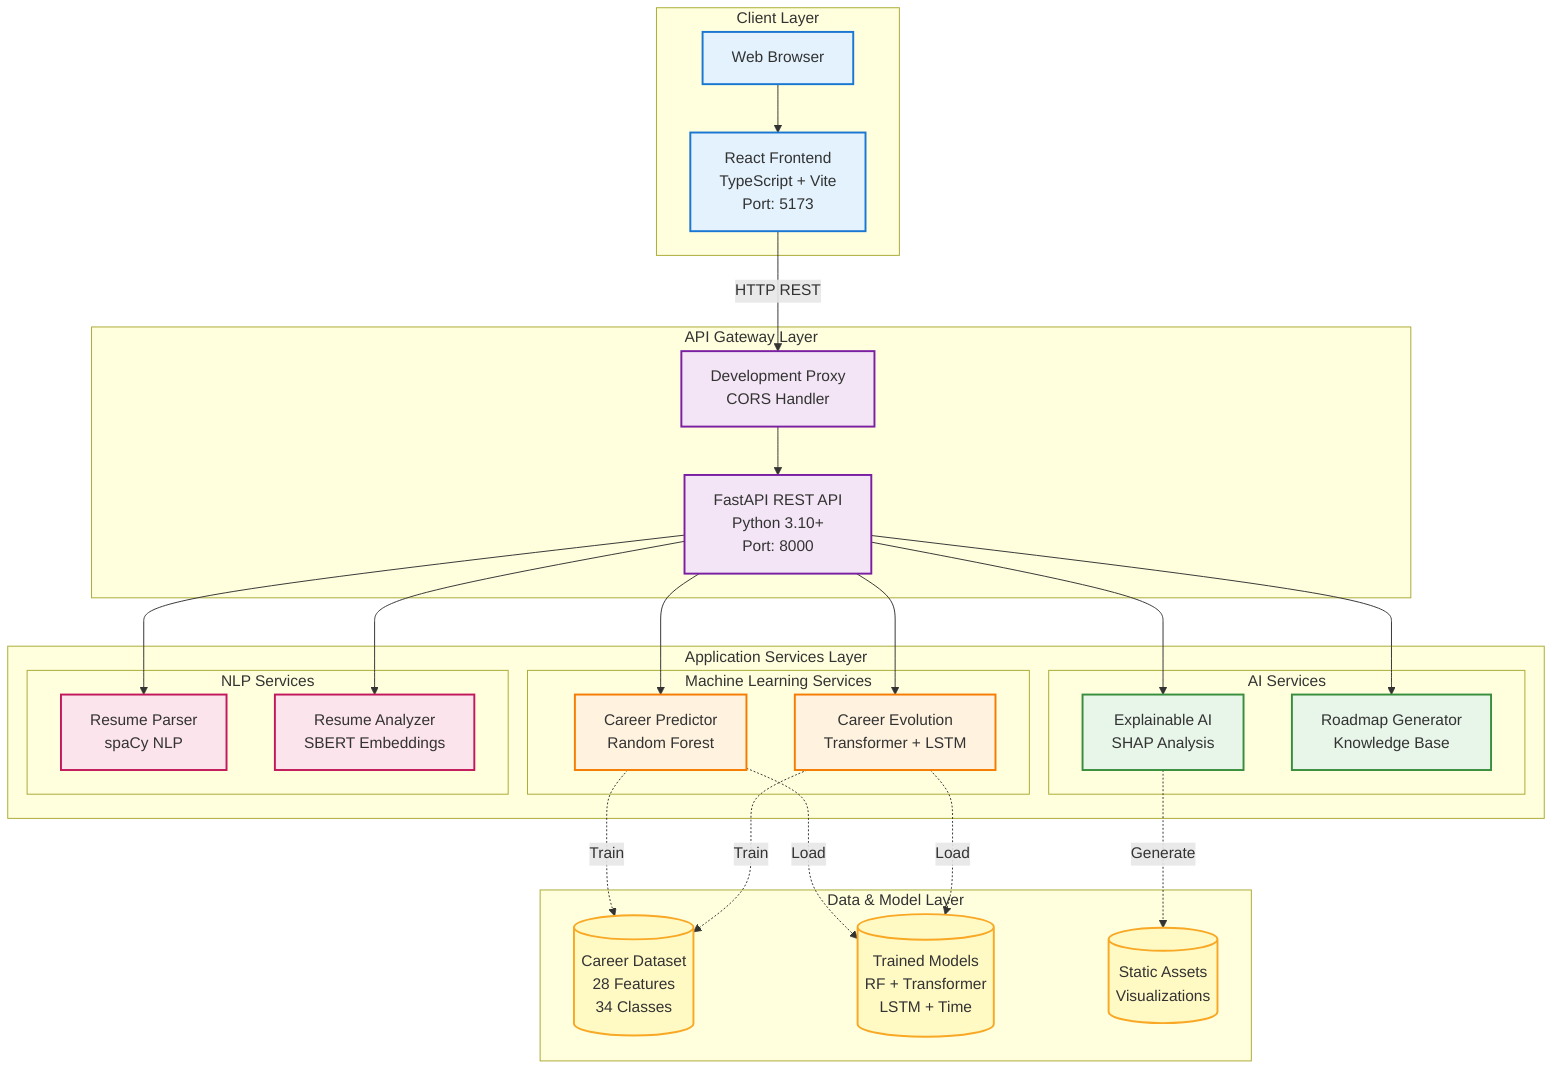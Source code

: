 %% BrightPath Career Recommendation System - System Architecture
%% Clean and legible design for academic papers

graph TB
    subgraph Client["Client Layer"]
        Browser[Web Browser]
        UI[React Frontend<br/>TypeScript + Vite<br/>Port: 5173]
        Browser --> UI
    end

    subgraph Gateway["API Gateway Layer"]
        Proxy[Development Proxy<br/>CORS Handler]
        API[FastAPI REST API<br/>Python 3.10+<br/>Port: 8000]
        Proxy --> API
    end

    subgraph Services["Application Services Layer"]
        direction TB
        
        subgraph ML_Services["Machine Learning Services"]
            CP[Career Predictor<br/>Random Forest]
            CE[Career Evolution<br/>Transformer + LSTM]
        end
        
        subgraph AI_Services["AI Services"]
            XAI[Explainable AI<br/>SHAP Analysis]
            RG[Roadmap Generator<br/>Knowledge Base]
        end
        
        subgraph NLP_Services["NLP Services"]
            RP[Resume Parser<br/>spaCy NLP]
            RA[Resume Analyzer<br/>SBERT Embeddings]
        end
    end

    subgraph Data["Data & Model Layer"]
        direction LR
        DS[(Career Dataset<br/>28 Features<br/>34 Classes)]
        Models[(Trained Models<br/>RF + Transformer<br/>LSTM + Time)]
        Static[(Static Assets<br/>Visualizations)]
    end

    %% Main Flow Connections
    UI -->|HTTP REST| Proxy
    API --> CP
    API --> CE
    API --> XAI
    API --> RG
    API --> RP
    API --> RA
    
    %% Data Connections
    CP -.->|Load| Models
    CE -.->|Load| Models
    CP -.->|Train| DS
    CE -.->|Train| DS
    XAI -.->|Generate| Static
    
    %% Styling
    classDef clientStyle fill:#E3F2FD,stroke:#1976D2,stroke-width:2px
    classDef gatewayStyle fill:#F3E5F5,stroke:#7B1FA2,stroke-width:2px
    classDef mlStyle fill:#FFF3E0,stroke:#F57C00,stroke-width:2px
    classDef aiStyle fill:#E8F5E9,stroke:#388E3C,stroke-width:2px
    classDef nlpStyle fill:#FCE4EC,stroke:#C2185B,stroke-width:2px
    classDef dataStyle fill:#FFF9C4,stroke:#F9A825,stroke-width:2px
    
    class Browser,UI clientStyle
    class Proxy,API gatewayStyle
    class CP,CE mlStyle
    class XAI,RG aiStyle
    class RP,RA nlpStyle
    class DS,Models,Static dataStyle